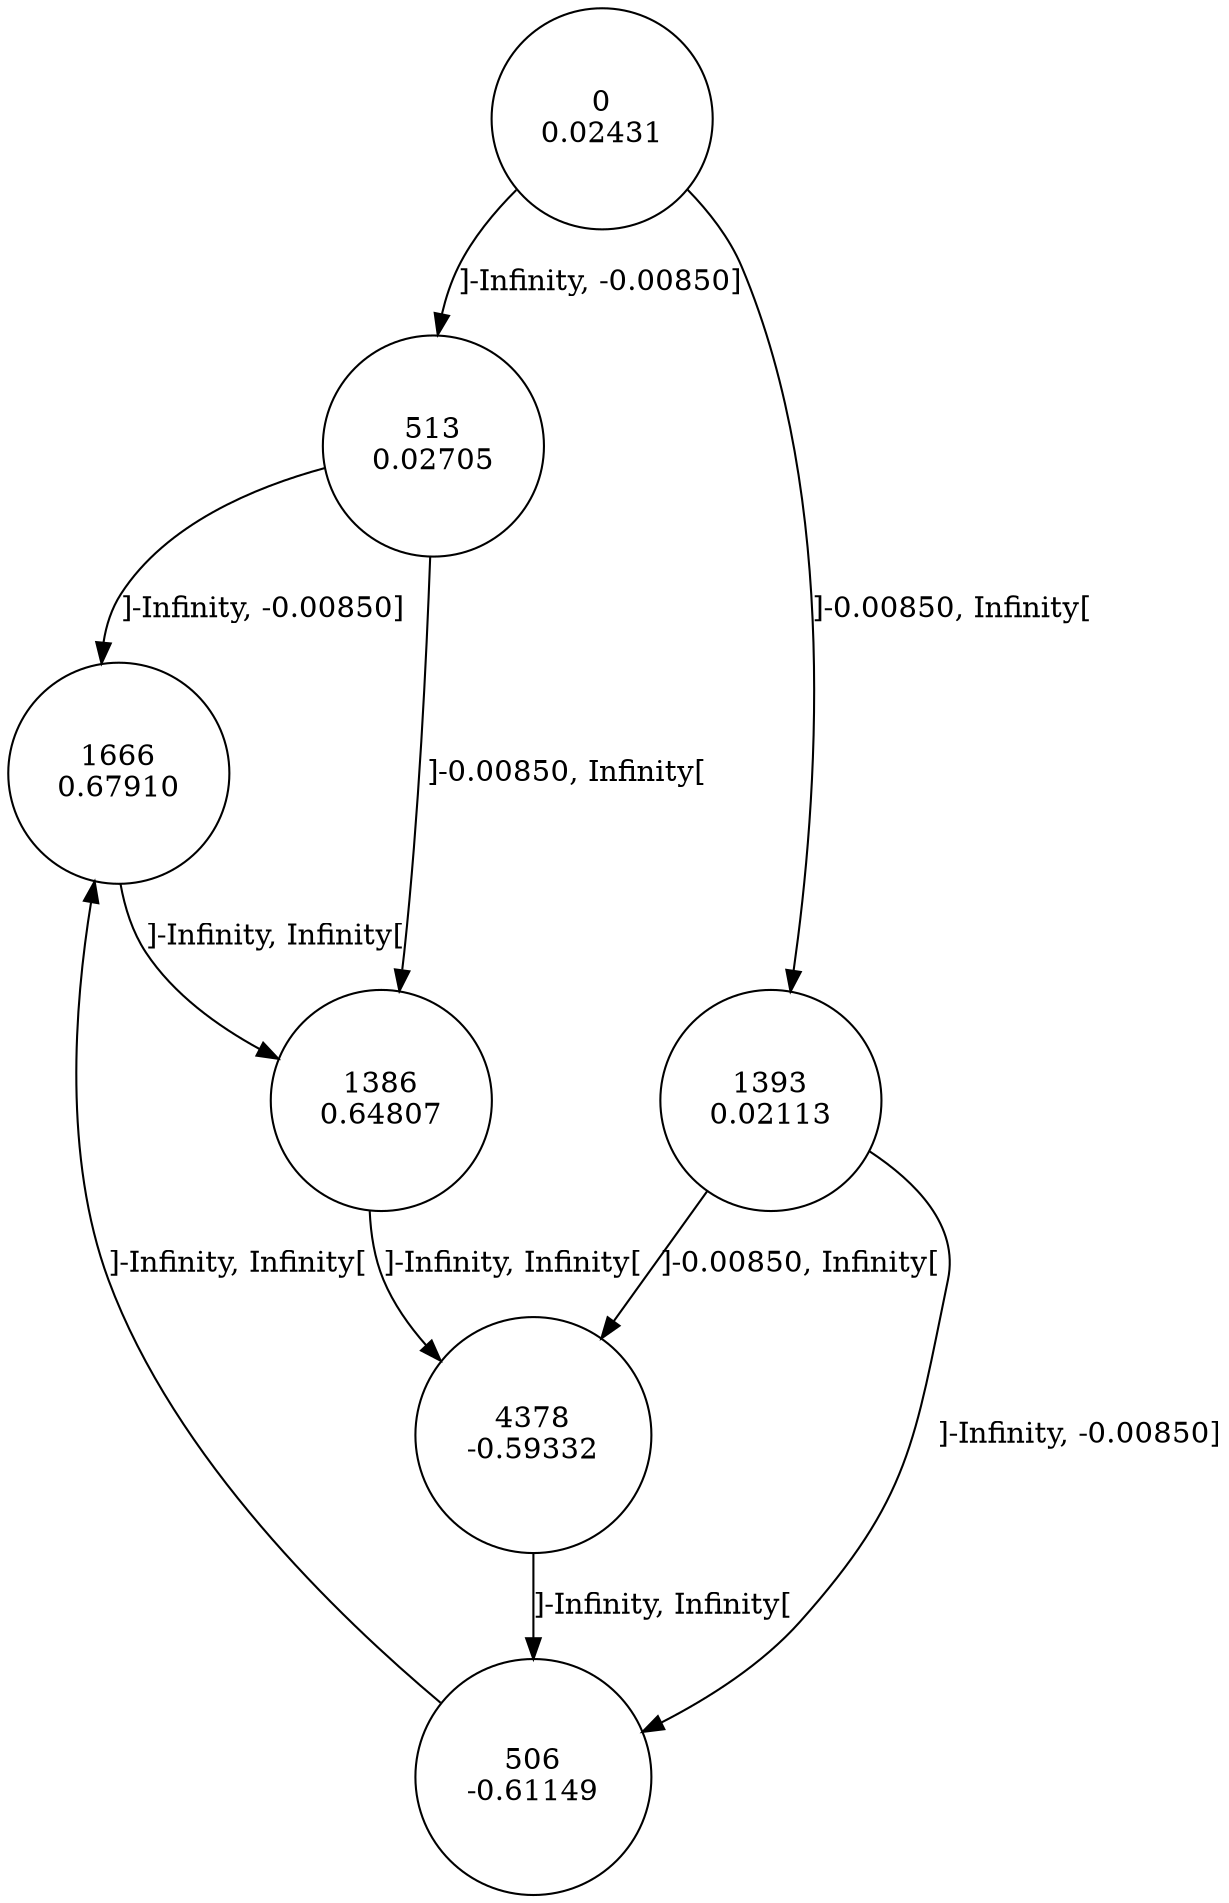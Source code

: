 digraph DFA {
0 [shape=circle, label="0\n0.02431"];
	0 -> 513 [label="]-Infinity, -0.00850]"];
	0 -> 1393 [label="]-0.00850, Infinity["];
1393 [shape=circle, label="1393\n0.02113"];
	1393 -> 506 [label="]-Infinity, -0.00850]"];
	1393 -> 4378 [label="]-0.00850, Infinity["];
4378 [shape=circle, label="4378\n-0.59332"];
	4378 -> 506 [label="]-Infinity, Infinity["];
506 [shape=circle, label="506\n-0.61149"];
	506 -> 1666 [label="]-Infinity, Infinity["];
1666 [shape=circle, label="1666\n0.67910"];
	1666 -> 1386 [label="]-Infinity, Infinity["];
1386 [shape=circle, label="1386\n0.64807"];
	1386 -> 4378 [label="]-Infinity, Infinity["];
513 [shape=circle, label="513\n0.02705"];
	513 -> 1666 [label="]-Infinity, -0.00850]"];
	513 -> 1386 [label="]-0.00850, Infinity["];
}